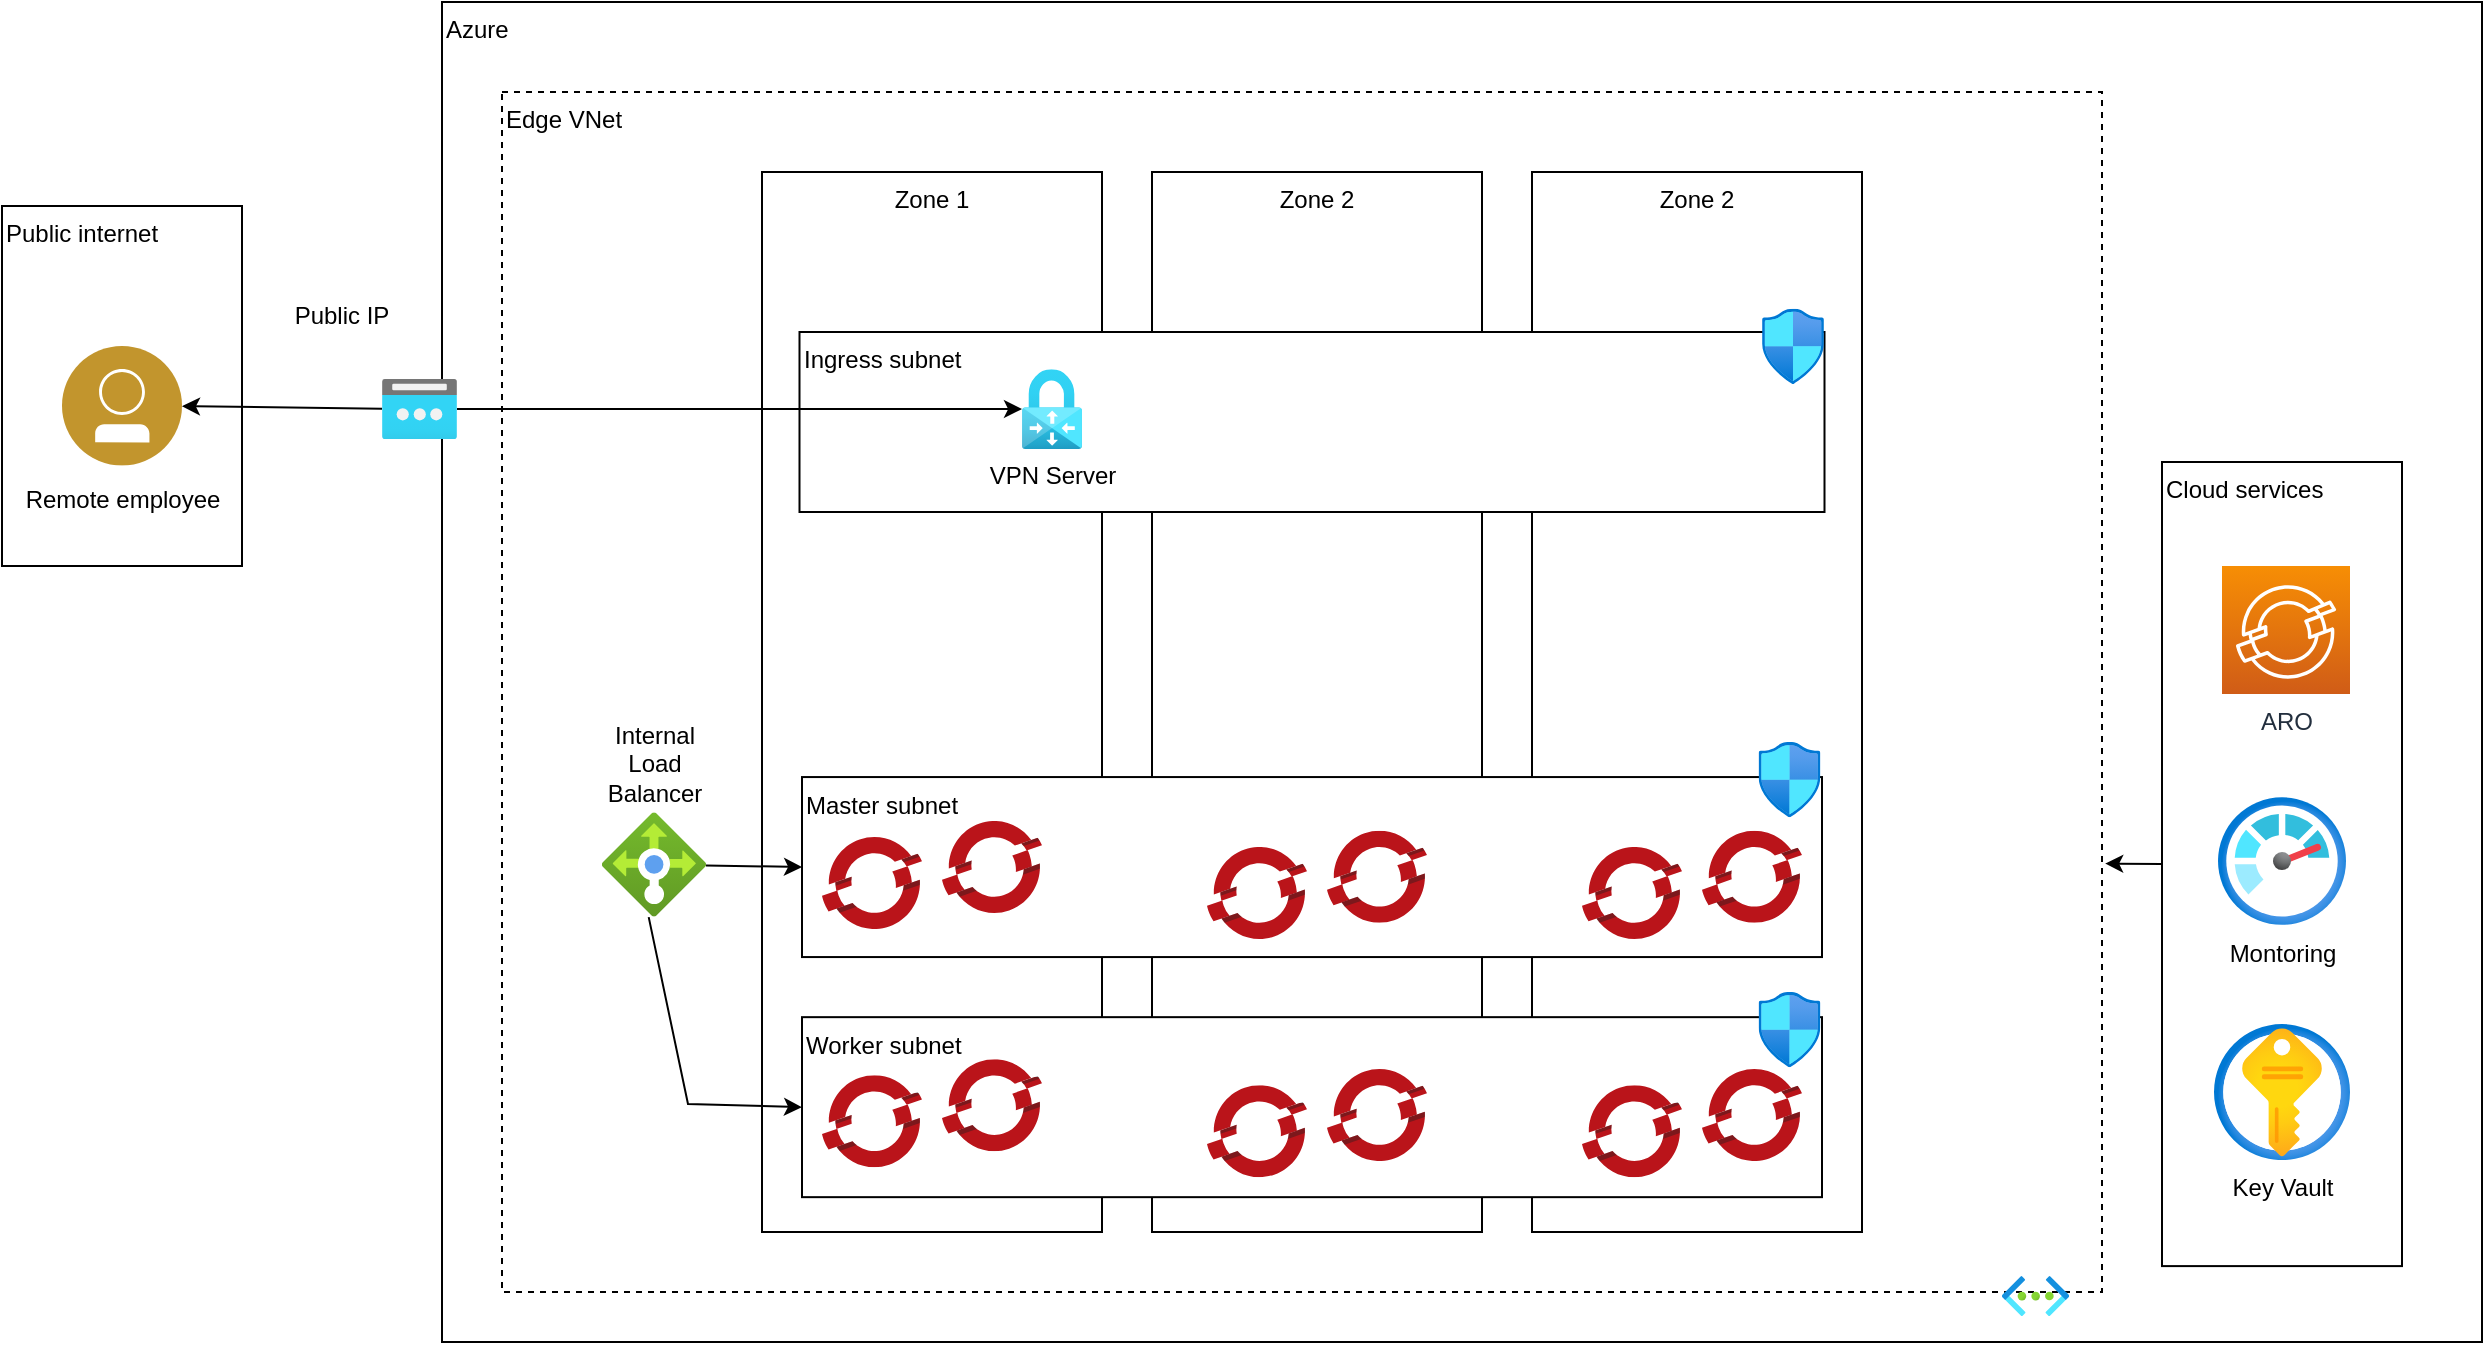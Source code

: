 <mxfile pages="3">
    <diagram name="Standard" id="cOK6Yn9Cqrvdnbu7fczu">
        <mxGraphModel dx="2328" dy="931" grid="1" gridSize="10" guides="1" tooltips="1" connect="1" arrows="1" fold="1" page="1" pageScale="1" pageWidth="1100" pageHeight="850" math="0" shadow="0">
            <root>
                <mxCell id="_0J6o0tPFPfRbNGa3L3o-0"/>
                <mxCell id="_0J6o0tPFPfRbNGa3L3o-1" style="" parent="_0J6o0tPFPfRbNGa3L3o-0"/>
                <mxCell id="_0J6o0tPFPfRbNGa3L3o-2" value="Azure" style="rounded=0;whiteSpace=wrap;html=1;verticalAlign=top;align=left;" parent="_0J6o0tPFPfRbNGa3L3o-1" vertex="1">
                    <mxGeometry x="-80" y="55" width="1020" height="670" as="geometry"/>
                </mxCell>
                <mxCell id="_0J6o0tPFPfRbNGa3L3o-3" value="Edge VNet" style="rounded=0;whiteSpace=wrap;html=1;verticalAlign=top;align=left;dashed=1;" parent="_0J6o0tPFPfRbNGa3L3o-1" vertex="1">
                    <mxGeometry x="-50" y="100" width="800" height="600" as="geometry"/>
                </mxCell>
                <mxCell id="_0J6o0tPFPfRbNGa3L3o-4" value="" style="aspect=fixed;html=1;points=[];align=center;image;fontSize=12;image=img/lib/azure2/networking/Virtual_Networks.svg;" parent="_0J6o0tPFPfRbNGa3L3o-1" vertex="1">
                    <mxGeometry x="700" y="692.05" width="33.5" height="20" as="geometry"/>
                </mxCell>
                <mxCell id="_0J6o0tPFPfRbNGa3L3o-5" value="Zone 1" style="rounded=0;whiteSpace=wrap;html=1;align=center;verticalAlign=top;" parent="_0J6o0tPFPfRbNGa3L3o-1" vertex="1">
                    <mxGeometry x="80" y="140" width="170" height="530" as="geometry"/>
                </mxCell>
                <mxCell id="_0J6o0tPFPfRbNGa3L3o-6" value="Zone 2" style="rounded=0;whiteSpace=wrap;html=1;align=center;verticalAlign=top;" parent="_0J6o0tPFPfRbNGa3L3o-1" vertex="1">
                    <mxGeometry x="275" y="140" width="165" height="530" as="geometry"/>
                </mxCell>
                <mxCell id="_0J6o0tPFPfRbNGa3L3o-7" value="Zone 2" style="rounded=0;whiteSpace=wrap;html=1;align=center;verticalAlign=top;" parent="_0J6o0tPFPfRbNGa3L3o-1" vertex="1">
                    <mxGeometry x="465" y="140" width="165" height="530" as="geometry"/>
                </mxCell>
                <mxCell id="_0J6o0tPFPfRbNGa3L3o-31" value="Master subnet" style="rounded=0;whiteSpace=wrap;html=1;align=left;verticalAlign=top;" parent="_0J6o0tPFPfRbNGa3L3o-1" vertex="1">
                    <mxGeometry x="100" y="442.53" width="510" height="90" as="geometry"/>
                </mxCell>
                <mxCell id="RVBVVSGLNBDw1JezUozO-8" style="edgeStyle=none;rounded=0;html=1;exitX=0;exitY=0.5;exitDx=0;exitDy=0;entryX=1.002;entryY=0.643;entryDx=0;entryDy=0;entryPerimeter=0;" parent="_0J6o0tPFPfRbNGa3L3o-1" source="_0J6o0tPFPfRbNGa3L3o-69" edge="1" target="_0J6o0tPFPfRbNGa3L3o-3">
                    <mxGeometry relative="1" as="geometry">
                        <mxPoint x="750" y="527" as="targetPoint"/>
                    </mxGeometry>
                </mxCell>
                <mxCell id="_0J6o0tPFPfRbNGa3L3o-69" value="Cloud services" style="rounded=0;whiteSpace=wrap;html=1;align=left;verticalAlign=top;" parent="_0J6o0tPFPfRbNGa3L3o-1" vertex="1">
                    <mxGeometry x="780" y="285" width="120" height="402.05" as="geometry"/>
                </mxCell>
                <mxCell id="_0J6o0tPFPfRbNGa3L3o-70" value="Montoring" style="aspect=fixed;html=1;points=[];align=center;image;fontSize=12;image=img/lib/azure2/management_governance/Monitor.svg;" parent="_0J6o0tPFPfRbNGa3L3o-1" vertex="1">
                    <mxGeometry x="808" y="452.53" width="64" height="64" as="geometry"/>
                </mxCell>
                <mxCell id="_0J6o0tPFPfRbNGa3L3o-73" value="Key Vault" style="aspect=fixed;html=1;points=[];align=center;image;fontSize=12;image=img/lib/azure2/security/Key_Vaults.svg;" parent="_0J6o0tPFPfRbNGa3L3o-1" vertex="1">
                    <mxGeometry x="806" y="566.05" width="68" height="68" as="geometry"/>
                </mxCell>
                <mxCell id="_0J6o0tPFPfRbNGa3L3o-80" value="Public internet" style="rounded=0;whiteSpace=wrap;html=1;align=left;verticalAlign=top;" parent="_0J6o0tPFPfRbNGa3L3o-1" vertex="1">
                    <mxGeometry x="-300" y="157" width="120" height="180" as="geometry"/>
                </mxCell>
                <mxCell id="_0J6o0tPFPfRbNGa3L3o-81" value="Remote employee" style="aspect=fixed;perimeter=ellipsePerimeter;html=1;align=center;shadow=0;dashed=0;fontColor=#000000;labelBackgroundColor=#ffffff;fontSize=12;spacingTop=3;image;image=img/lib/ibm/users/user.svg;" parent="_0J6o0tPFPfRbNGa3L3o-1" vertex="1">
                    <mxGeometry x="-270" y="226.85" width="60" height="60" as="geometry"/>
                </mxCell>
                <mxCell id="yS7yQ-HohCVbsRGfz8Ns-1" value="Worker subnet" style="rounded=0;whiteSpace=wrap;html=1;align=left;verticalAlign=top;" parent="_0J6o0tPFPfRbNGa3L3o-1" vertex="1">
                    <mxGeometry x="100" y="562.58" width="510" height="90" as="geometry"/>
                </mxCell>
                <mxCell id="QBeX7DgfbEe83-1rXW4k-13" value="" style="endArrow=none;html=1;rounded=0;fontColor=#000000;startArrow=classic;startFill=1;" parent="_0J6o0tPFPfRbNGa3L3o-1" source="_0J6o0tPFPfRbNGa3L3o-81" target="QBeX7DgfbEe83-1rXW4k-12" edge="1">
                    <mxGeometry width="50" height="50" relative="1" as="geometry">
                        <mxPoint x="-157" y="139.85" as="sourcePoint"/>
                        <mxPoint x="210" y="139.845" as="targetPoint"/>
                    </mxGeometry>
                </mxCell>
                <mxCell id="QBeX7DgfbEe83-1rXW4k-41" value="Public IP" style="text;html=1;strokeColor=none;fillColor=none;align=center;verticalAlign=middle;whiteSpace=wrap;rounded=0;" parent="_0J6o0tPFPfRbNGa3L3o-1" vertex="1">
                    <mxGeometry x="-160" y="196.85" width="60" height="30" as="geometry"/>
                </mxCell>
                <mxCell id="RVBVVSGLNBDw1JezUozO-5" value="Ingress subnet" style="rounded=0;whiteSpace=wrap;html=1;align=left;verticalAlign=top;" parent="_0J6o0tPFPfRbNGa3L3o-1" vertex="1">
                    <mxGeometry x="98.75" y="220" width="512.5" height="90" as="geometry"/>
                </mxCell>
                <mxCell id="_0J6o0tPFPfRbNGa3L3o-10" value="VPN Server" style="aspect=fixed;html=1;points=[];align=center;image;fontSize=12;image=img/lib/azure2/networking/Virtual_Network_Gateways.svg;labelPosition=center;verticalLabelPosition=bottom;verticalAlign=top;" parent="_0J6o0tPFPfRbNGa3L3o-1" vertex="1">
                    <mxGeometry x="210" y="238.65" width="30" height="39.81" as="geometry"/>
                </mxCell>
                <mxCell id="QBeX7DgfbEe83-1rXW4k-12" value="" style="aspect=fixed;html=1;points=[];align=center;image;fontSize=12;image=img/lib/azure2/networking/Public_IP_Addresses.svg;" parent="_0J6o0tPFPfRbNGa3L3o-1" vertex="1">
                    <mxGeometry x="-110" y="243.56" width="37.5" height="30" as="geometry"/>
                </mxCell>
                <mxCell id="_0J6o0tPFPfRbNGa3L3o-82" value="" style="endArrow=classic;html=1;rounded=0;fontColor=#000000;startArrow=none;startFill=1;" parent="_0J6o0tPFPfRbNGa3L3o-1" source="QBeX7DgfbEe83-1rXW4k-12" target="_0J6o0tPFPfRbNGa3L3o-10" edge="1">
                    <mxGeometry width="50" height="50" relative="1" as="geometry">
                        <mxPoint x="10" y="380" as="sourcePoint"/>
                        <mxPoint x="60" y="330" as="targetPoint"/>
                    </mxGeometry>
                </mxCell>
                <mxCell id="L_ruYcqznSnnLvaj0bLe-20" value="" style="aspect=fixed;html=1;points=[];align=center;image;fontSize=12;image=img/lib/azure2/networking/Network_Security_Groups.svg;" vertex="1" parent="_0J6o0tPFPfRbNGa3L3o-1">
                    <mxGeometry x="580" y="208.36" width="31" height="37.64" as="geometry"/>
                </mxCell>
                <mxCell id="QBeX7DgfbEe83-1rXW4k-20" value="Modules" parent="_0J6o0tPFPfRbNGa3L3o-0" visible="0"/>
                <mxCell id="QBeX7DgfbEe83-1rXW4k-21" value="azure-resource-group" style="rounded=0;whiteSpace=wrap;html=1;fillColor=#dae8fc;strokeColor=none;gradientColor=none;glass=1;fontColor=#FF0000;" parent="QBeX7DgfbEe83-1rXW4k-20" vertex="1">
                    <mxGeometry x="80" y="-10" width="260" height="40" as="geometry"/>
                </mxCell>
                <mxCell id="QBeX7DgfbEe83-1rXW4k-22" value="azure-vnet-subnet" style="rounded=0;whiteSpace=wrap;html=1;fillColor=#dae8fc;strokeColor=none;gradientColor=none;glass=1;fontColor=#FF0000;" parent="QBeX7DgfbEe83-1rXW4k-20" vertex="1">
                    <mxGeometry x="200" y="80" width="260" height="40" as="geometry"/>
                </mxCell>
                <mxCell id="QBeX7DgfbEe83-1rXW4k-24" value="azure-vnet-subnet" style="rounded=0;whiteSpace=wrap;html=1;fillColor=#dae8fc;strokeColor=none;gradientColor=none;glass=1;fontColor=#FF0000;" parent="QBeX7DgfbEe83-1rXW4k-20" vertex="1">
                    <mxGeometry x="210" y="310" width="260" height="40" as="geometry"/>
                </mxCell>
                <mxCell id="QBeX7DgfbEe83-1rXW4k-25" value="azure-vnet-subnet" style="rounded=0;whiteSpace=wrap;html=1;fillColor=#dae8fc;strokeColor=none;gradientColor=none;glass=1;fontColor=#FF0000;" parent="QBeX7DgfbEe83-1rXW4k-20" vertex="1">
                    <mxGeometry x="210" y="420" width="260" height="40" as="geometry"/>
                </mxCell>
                <mxCell id="QBeX7DgfbEe83-1rXW4k-26" value="azure-vnet-subnet" style="rounded=0;whiteSpace=wrap;html=1;fillColor=#dae8fc;strokeColor=none;gradientColor=none;glass=1;fontColor=#FF0000;" parent="QBeX7DgfbEe83-1rXW4k-20" vertex="1">
                    <mxGeometry x="210" y="550" width="260" height="40" as="geometry"/>
                </mxCell>
                <mxCell id="QBeX7DgfbEe83-1rXW4k-27" value="azure-lb" style="rounded=0;whiteSpace=wrap;html=1;fillColor=#dae8fc;strokeColor=none;gradientColor=none;glass=1;fontColor=#FF0000;" parent="QBeX7DgfbEe83-1rXW4k-20" vertex="1">
                    <mxGeometry x="660" y="350" width="110" height="40" as="geometry"/>
                </mxCell>
                <mxCell id="QBeX7DgfbEe83-1rXW4k-29" value="azure-vm" style="rounded=0;whiteSpace=wrap;html=1;fillColor=#dae8fc;strokeColor=none;gradientColor=none;glass=1;fontColor=#FF0000;" parent="QBeX7DgfbEe83-1rXW4k-20" vertex="1">
                    <mxGeometry x="275" y="350" width="110" height="40" as="geometry"/>
                </mxCell>
                <mxCell id="QBeX7DgfbEe83-1rXW4k-30" value="azure-bastion" style="rounded=0;whiteSpace=wrap;html=1;fillColor=#dae8fc;strokeColor=none;gradientColor=none;glass=1;fontColor=#FF0000;" parent="QBeX7DgfbEe83-1rXW4k-20" vertex="1">
                    <mxGeometry x="300" y="240" width="110" height="40" as="geometry"/>
                </mxCell>
                <mxCell id="QBeX7DgfbEe83-1rXW4k-31" value="azure-vpn-gateway" style="rounded=0;whiteSpace=wrap;html=1;fillColor=#dae8fc;strokeColor=none;gradientColor=none;glass=1;fontColor=#FF0000;" parent="QBeX7DgfbEe83-1rXW4k-20" vertex="1">
                    <mxGeometry x="210" y="130" width="260" height="40" as="geometry"/>
                </mxCell>
                <mxCell id="QBeX7DgfbEe83-1rXW4k-32" value="azure-ocp-ipi" style="rounded=0;whiteSpace=wrap;html=1;fillColor=#dae8fc;strokeColor=none;gradientColor=none;glass=1;fontColor=#FF0000;" parent="QBeX7DgfbEe83-1rXW4k-20" vertex="1">
                    <mxGeometry x="210" y="600" width="260" height="40" as="geometry"/>
                </mxCell>
                <mxCell id="QBeX7DgfbEe83-1rXW4k-33" value="azure-ocp-ipi" style="rounded=0;whiteSpace=wrap;html=1;fillColor=#dae8fc;strokeColor=none;gradientColor=none;glass=1;fontColor=#FF0000;" parent="QBeX7DgfbEe83-1rXW4k-20" vertex="1">
                    <mxGeometry x="-20" y="370" width="120" height="80" as="geometry"/>
                </mxCell>
                <mxCell id="QBeX7DgfbEe83-1rXW4k-34" value="azure-ssh-keys" style="rounded=0;whiteSpace=wrap;html=1;fillColor=#dae8fc;strokeColor=none;gradientColor=none;glass=1;fontColor=#FF0000;" parent="QBeX7DgfbEe83-1rXW4k-20" vertex="1">
                    <mxGeometry x="770" y="570" width="120" height="80" as="geometry"/>
                </mxCell>
                <mxCell id="QBeX7DgfbEe83-1rXW4k-35" value="azure-storage-blob" style="rounded=0;whiteSpace=wrap;html=1;fillColor=#dae8fc;strokeColor=none;gradientColor=none;glass=1;fontColor=#FF0000;" parent="QBeX7DgfbEe83-1rXW4k-20" vertex="1">
                    <mxGeometry x="770" y="430" width="120" height="80" as="geometry"/>
                </mxCell>
                <mxCell id="QBeX7DgfbEe83-1rXW4k-38" value="azure-vnet" style="rounded=0;whiteSpace=wrap;html=1;fillColor=#dae8fc;strokeColor=none;gradientColor=none;glass=1;fontColor=#FF0000;" parent="QBeX7DgfbEe83-1rXW4k-20" vertex="1">
                    <mxGeometry x="400" y="-10" width="260" height="40" as="geometry"/>
                </mxCell>
                <mxCell id="QBeX7DgfbEe83-1rXW4k-44" value="azure--waf" style="rounded=0;whiteSpace=wrap;html=1;fillColor=#dae8fc;strokeColor=none;gradientColor=none;glass=1;fontColor=#FF0000;" parent="QBeX7DgfbEe83-1rXW4k-20" vertex="1">
                    <mxGeometry x="-150" y="470" width="120" height="80" as="geometry"/>
                </mxCell>
                <mxCell id="L_ruYcqznSnnLvaj0bLe-1" value="ARO BOM" parent="_0J6o0tPFPfRbNGa3L3o-0"/>
                <mxCell id="L_ruYcqznSnnLvaj0bLe-4" value="" style="sketch=0;aspect=fixed;html=1;points=[];align=center;image;fontSize=12;image=img/lib/mscae/OpenShift.svg;" vertex="1" parent="L_ruYcqznSnnLvaj0bLe-1">
                    <mxGeometry x="110" y="472.53" width="50" height="46" as="geometry"/>
                </mxCell>
                <mxCell id="L_ruYcqznSnnLvaj0bLe-5" value="" style="sketch=0;aspect=fixed;html=1;points=[];align=center;image;fontSize=12;image=img/lib/mscae/OpenShift.svg;" vertex="1" parent="L_ruYcqznSnnLvaj0bLe-1">
                    <mxGeometry x="170" y="464.48" width="50" height="46" as="geometry"/>
                </mxCell>
                <mxCell id="L_ruYcqznSnnLvaj0bLe-6" value="" style="sketch=0;aspect=fixed;html=1;points=[];align=center;image;fontSize=12;image=img/lib/mscae/OpenShift.svg;" vertex="1" parent="L_ruYcqznSnnLvaj0bLe-1">
                    <mxGeometry x="302.5" y="477.48" width="50" height="46" as="geometry"/>
                </mxCell>
                <mxCell id="L_ruYcqznSnnLvaj0bLe-7" value="" style="sketch=0;aspect=fixed;html=1;points=[];align=center;image;fontSize=12;image=img/lib/mscae/OpenShift.svg;" vertex="1" parent="L_ruYcqznSnnLvaj0bLe-1">
                    <mxGeometry x="362.5" y="469.43" width="50" height="46" as="geometry"/>
                </mxCell>
                <mxCell id="L_ruYcqznSnnLvaj0bLe-8" value="" style="sketch=0;aspect=fixed;html=1;points=[];align=center;image;fontSize=12;image=img/lib/mscae/OpenShift.svg;" vertex="1" parent="L_ruYcqznSnnLvaj0bLe-1">
                    <mxGeometry x="490" y="477.48" width="50" height="46" as="geometry"/>
                </mxCell>
                <mxCell id="L_ruYcqznSnnLvaj0bLe-9" value="" style="sketch=0;aspect=fixed;html=1;points=[];align=center;image;fontSize=12;image=img/lib/mscae/OpenShift.svg;" vertex="1" parent="L_ruYcqznSnnLvaj0bLe-1">
                    <mxGeometry x="550" y="469.43" width="50" height="46" as="geometry"/>
                </mxCell>
                <mxCell id="L_ruYcqznSnnLvaj0bLe-10" value="" style="sketch=0;aspect=fixed;html=1;points=[];align=center;image;fontSize=12;image=img/lib/mscae/OpenShift.svg;" vertex="1" parent="L_ruYcqznSnnLvaj0bLe-1">
                    <mxGeometry x="110" y="591.63" width="50" height="46" as="geometry"/>
                </mxCell>
                <mxCell id="L_ruYcqznSnnLvaj0bLe-11" value="" style="sketch=0;aspect=fixed;html=1;points=[];align=center;image;fontSize=12;image=img/lib/mscae/OpenShift.svg;" vertex="1" parent="L_ruYcqznSnnLvaj0bLe-1">
                    <mxGeometry x="170" y="583.58" width="50" height="46" as="geometry"/>
                </mxCell>
                <mxCell id="L_ruYcqznSnnLvaj0bLe-12" value="" style="sketch=0;aspect=fixed;html=1;points=[];align=center;image;fontSize=12;image=img/lib/mscae/OpenShift.svg;" vertex="1" parent="L_ruYcqznSnnLvaj0bLe-1">
                    <mxGeometry x="302.5" y="596.58" width="50" height="46" as="geometry"/>
                </mxCell>
                <mxCell id="L_ruYcqznSnnLvaj0bLe-13" value="" style="sketch=0;aspect=fixed;html=1;points=[];align=center;image;fontSize=12;image=img/lib/mscae/OpenShift.svg;" vertex="1" parent="L_ruYcqznSnnLvaj0bLe-1">
                    <mxGeometry x="362.5" y="588.53" width="50" height="46" as="geometry"/>
                </mxCell>
                <mxCell id="L_ruYcqznSnnLvaj0bLe-14" value="" style="sketch=0;aspect=fixed;html=1;points=[];align=center;image;fontSize=12;image=img/lib/mscae/OpenShift.svg;" vertex="1" parent="L_ruYcqznSnnLvaj0bLe-1">
                    <mxGeometry x="490" y="596.58" width="50" height="46" as="geometry"/>
                </mxCell>
                <mxCell id="L_ruYcqznSnnLvaj0bLe-15" value="" style="sketch=0;aspect=fixed;html=1;points=[];align=center;image;fontSize=12;image=img/lib/mscae/OpenShift.svg;" vertex="1" parent="L_ruYcqznSnnLvaj0bLe-1">
                    <mxGeometry x="550" y="588.53" width="50" height="46" as="geometry"/>
                </mxCell>
                <mxCell id="L_ruYcqznSnnLvaj0bLe-16" value="" style="edgeStyle=none;html=1;entryX=0;entryY=0.5;entryDx=0;entryDy=0;" edge="1" parent="L_ruYcqznSnnLvaj0bLe-1" source="L_ruYcqznSnnLvaj0bLe-17">
                    <mxGeometry relative="1" as="geometry">
                        <mxPoint x="100" y="487.53" as="targetPoint"/>
                    </mxGeometry>
                </mxCell>
                <mxCell id="L_ruYcqznSnnLvaj0bLe-17" value="&lt;br&gt;Internal&lt;br&gt;Load&lt;br&gt;Balancer" style="aspect=fixed;html=1;points=[];align=center;image;fontSize=12;image=img/lib/azure2/networking/Load_Balancers.svg;fontColor=#000000;labelPosition=center;verticalLabelPosition=top;verticalAlign=bottom;" vertex="1" parent="L_ruYcqznSnnLvaj0bLe-1">
                    <mxGeometry y="460.26" width="52" height="52" as="geometry"/>
                </mxCell>
                <mxCell id="L_ruYcqznSnnLvaj0bLe-18" value="" style="endArrow=classic;html=1;rounded=0;fontColor=#000000;exitX=0.449;exitY=1.006;exitDx=0;exitDy=0;exitPerimeter=0;entryX=0;entryY=0.5;entryDx=0;entryDy=0;" edge="1" parent="L_ruYcqznSnnLvaj0bLe-1" source="L_ruYcqznSnnLvaj0bLe-17">
                    <mxGeometry width="50" height="50" relative="1" as="geometry">
                        <mxPoint x="26.479" y="424.0" as="sourcePoint"/>
                        <mxPoint x="100" y="607.58" as="targetPoint"/>
                        <Array as="points">
                            <mxPoint x="43" y="606"/>
                        </Array>
                    </mxGeometry>
                </mxCell>
                <mxCell id="L_ruYcqznSnnLvaj0bLe-24" value="ARO" style="sketch=0;points=[[0,0,0],[0.25,0,0],[0.5,0,0],[0.75,0,0],[1,0,0],[0,1,0],[0.25,1,0],[0.5,1,0],[0.75,1,0],[1,1,0],[0,0.25,0],[0,0.5,0],[0,0.75,0],[1,0.25,0],[1,0.5,0],[1,0.75,0]];outlineConnect=0;fontColor=#232F3E;gradientColor=#F78E04;gradientDirection=north;fillColor=#D05C17;strokeColor=#ffffff;dashed=0;verticalLabelPosition=bottom;verticalAlign=top;align=center;html=1;fontSize=12;fontStyle=0;aspect=fixed;shape=mxgraph.aws4.resourceIcon;resIcon=mxgraph.aws4.red_hat_openshift;" vertex="1" parent="L_ruYcqznSnnLvaj0bLe-1">
                    <mxGeometry x="810" y="337" width="64" height="64" as="geometry"/>
                </mxCell>
                <mxCell id="L_ruYcqznSnnLvaj0bLe-25" value="" style="aspect=fixed;html=1;points=[];align=center;image;fontSize=12;image=img/lib/azure2/networking/Network_Security_Groups.svg;" vertex="1" parent="L_ruYcqznSnnLvaj0bLe-1">
                    <mxGeometry x="578.25" y="425" width="31" height="37.64" as="geometry"/>
                </mxCell>
                <mxCell id="L_ruYcqznSnnLvaj0bLe-26" value="" style="aspect=fixed;html=1;points=[];align=center;image;fontSize=12;image=img/lib/azure2/networking/Network_Security_Groups.svg;" vertex="1" parent="L_ruYcqznSnnLvaj0bLe-1">
                    <mxGeometry x="578.25" y="550" width="31" height="37.64" as="geometry"/>
                </mxCell>
            </root>
        </mxGraphModel>
    </diagram>
    <diagram name="QuickStart" id="T9qopT3PJjsK0zyHMoS0">
        <mxGraphModel dx="1228" dy="931" grid="1" gridSize="10" guides="1" tooltips="1" connect="1" arrows="1" fold="1" page="1" pageScale="1" pageWidth="1100" pageHeight="850" math="0" shadow="0">
            <root>
                <mxCell id="gHoLxsW__RnX77sjm0al-0"/>
                <mxCell id="gHoLxsW__RnX77sjm0al-1" parent="gHoLxsW__RnX77sjm0al-0"/>
                <mxCell id="gHoLxsW__RnX77sjm0al-2" value="Azure" style="rounded=0;whiteSpace=wrap;html=1;verticalAlign=top;align=left;" parent="gHoLxsW__RnX77sjm0al-1" vertex="1">
                    <mxGeometry x="140" y="30" width="1040" height="500" as="geometry"/>
                </mxCell>
                <mxCell id="gHoLxsW__RnX77sjm0al-3" value="VNet" style="rounded=0;whiteSpace=wrap;html=1;verticalAlign=top;align=left;dashed=1;" parent="gHoLxsW__RnX77sjm0al-1" vertex="1">
                    <mxGeometry x="170" y="60" width="760" height="440" as="geometry"/>
                </mxCell>
                <mxCell id="gHoLxsW__RnX77sjm0al-4" value="" style="aspect=fixed;html=1;points=[];align=center;image;fontSize=12;image=img/lib/azure2/networking/Virtual_Networks.svg;" parent="gHoLxsW__RnX77sjm0al-1" vertex="1">
                    <mxGeometry x="210" y="50.0" width="33.5" height="20" as="geometry"/>
                </mxCell>
                <mxCell id="gHoLxsW__RnX77sjm0al-5" value="Zone 1" style="rounded=0;whiteSpace=wrap;html=1;align=center;verticalAlign=top;" parent="gHoLxsW__RnX77sjm0al-1" vertex="1">
                    <mxGeometry x="260" y="110" width="170" height="310" as="geometry"/>
                </mxCell>
                <mxCell id="gHoLxsW__RnX77sjm0al-6" value="Zone 2" style="rounded=0;whiteSpace=wrap;html=1;align=center;verticalAlign=top;" parent="gHoLxsW__RnX77sjm0al-1" vertex="1">
                    <mxGeometry x="462.5" y="110" width="165" height="310" as="geometry"/>
                </mxCell>
                <mxCell id="gHoLxsW__RnX77sjm0al-7" value="Zone 3" style="rounded=0;whiteSpace=wrap;html=1;align=center;verticalAlign=top;" parent="gHoLxsW__RnX77sjm0al-1" vertex="1">
                    <mxGeometry x="660" y="110" width="165" height="310" as="geometry"/>
                </mxCell>
                <mxCell id="gHoLxsW__RnX77sjm0al-25" value="" style="rounded=0;whiteSpace=wrap;html=1;align=left;verticalAlign=top;dashed=1;" parent="gHoLxsW__RnX77sjm0al-1" vertex="1">
                    <mxGeometry x="280" y="157.71" width="530" height="244.57" as="geometry"/>
                </mxCell>
                <mxCell id="gHoLxsW__RnX77sjm0al-26" value="Worker subnet" style="rounded=0;whiteSpace=wrap;html=1;align=left;verticalAlign=top;" parent="gHoLxsW__RnX77sjm0al-1" vertex="1">
                    <mxGeometry x="290" y="178.05" width="500" height="80" as="geometry"/>
                </mxCell>
                <mxCell id="gHoLxsW__RnX77sjm0al-31" value="" style="sketch=0;aspect=fixed;html=1;points=[];align=center;image;fontSize=12;image=img/lib/mscae/OpenShift.svg;" parent="gHoLxsW__RnX77sjm0al-1" vertex="1">
                    <mxGeometry x="360" y="200.48" width="50" height="46" as="geometry"/>
                </mxCell>
                <mxCell id="gHoLxsW__RnX77sjm0al-34" value="" style="sketch=0;aspect=fixed;html=1;points=[];align=center;image;fontSize=12;image=img/lib/mscae/OpenShift.svg;" parent="gHoLxsW__RnX77sjm0al-1" vertex="1">
                    <mxGeometry x="550" y="198.0" width="50" height="46" as="geometry"/>
                </mxCell>
                <mxCell id="gHoLxsW__RnX77sjm0al-37" value="" style="sketch=0;aspect=fixed;html=1;points=[];align=center;image;fontSize=12;image=img/lib/mscae/OpenShift.svg;" parent="gHoLxsW__RnX77sjm0al-1" vertex="1">
                    <mxGeometry x="717.5" y="200.48" width="50" height="46" as="geometry"/>
                </mxCell>
                <mxCell id="gHoLxsW__RnX77sjm0al-42" value="Cloud services" style="rounded=0;whiteSpace=wrap;html=1;align=left;verticalAlign=top;" parent="gHoLxsW__RnX77sjm0al-1" vertex="1">
                    <mxGeometry x="962" y="60" width="120" height="443" as="geometry"/>
                </mxCell>
                <mxCell id="gHoLxsW__RnX77sjm0al-43" value="Montoring" style="aspect=fixed;html=1;points=[];align=center;image;fontSize=12;image=img/lib/azure2/management_governance/Monitor.svg;" parent="gHoLxsW__RnX77sjm0al-1" vertex="1">
                    <mxGeometry x="990" y="202" width="64" height="64" as="geometry"/>
                </mxCell>
                <mxCell id="gHoLxsW__RnX77sjm0al-44" value="Log Analytics" style="aspect=fixed;html=1;points=[];align=center;image;fontSize=12;image=img/lib/azure2/analytics/Log_Analytics_Workspaces.svg;" parent="gHoLxsW__RnX77sjm0al-1" vertex="1">
                    <mxGeometry x="991" y="301.5" width="64" height="64" as="geometry"/>
                </mxCell>
                <mxCell id="gHoLxsW__RnX77sjm0al-45" value="Blob Storage" style="aspect=fixed;html=1;points=[];align=center;image;fontSize=12;image=img/lib/azure2/general/Blob_Block.svg;" parent="gHoLxsW__RnX77sjm0al-1" vertex="1">
                    <mxGeometry x="990" y="410" width="65" height="52" as="geometry"/>
                </mxCell>
                <mxCell id="gHoLxsW__RnX77sjm0al-73" value="" style="endArrow=oval;startArrow=oval;html=1;rounded=0;startFill=1;endFill=1;jumpStyle=arc;entryX=-0.017;entryY=0.641;entryDx=0;entryDy=0;entryPerimeter=0;" parent="gHoLxsW__RnX77sjm0al-1" source="HqWNgeM-9TBCjFqYgfjL-1" target="gHoLxsW__RnX77sjm0al-42" edge="1">
                    <mxGeometry width="50" height="50" relative="1" as="geometry">
                        <mxPoint x="810" y="344.0" as="sourcePoint"/>
                        <mxPoint x="840" y="428" as="targetPoint"/>
                    </mxGeometry>
                </mxCell>
                <mxCell id="HqWNgeM-9TBCjFqYgfjL-1" value="Master subnet" style="rounded=0;whiteSpace=wrap;html=1;align=left;verticalAlign=top;" parent="gHoLxsW__RnX77sjm0al-1" vertex="1">
                    <mxGeometry x="290" y="304" width="500" height="80" as="geometry"/>
                </mxCell>
                <mxCell id="HqWNgeM-9TBCjFqYgfjL-2" value="" style="aspect=fixed;html=1;points=[];align=center;image;fontSize=12;image=img/lib/azure2/networking/Load_Balancers.svg;" parent="gHoLxsW__RnX77sjm0al-1" vertex="1">
                    <mxGeometry x="160" y="244" width="72" height="72" as="geometry"/>
                </mxCell>
                <mxCell id="HqWNgeM-9TBCjFqYgfjL-3" value="" style="endArrow=none;html=1;entryX=-0.002;entryY=0.424;entryDx=0;entryDy=0;entryPerimeter=0;rounded=0;edgeStyle=orthogonalEdgeStyle;" parent="gHoLxsW__RnX77sjm0al-1" source="HqWNgeM-9TBCjFqYgfjL-2" target="gHoLxsW__RnX77sjm0al-26" edge="1">
                    <mxGeometry width="50" height="50" relative="1" as="geometry">
                        <mxPoint x="40" y="300" as="sourcePoint"/>
                        <mxPoint x="90" y="250" as="targetPoint"/>
                        <Array as="points">
                            <mxPoint x="250" y="280"/>
                            <mxPoint x="250" y="212"/>
                        </Array>
                    </mxGeometry>
                </mxCell>
                <mxCell id="HqWNgeM-9TBCjFqYgfjL-6" value="" style="endArrow=none;html=1;rounded=0;entryX=0;entryY=0.5;entryDx=0;entryDy=0;edgeStyle=orthogonalEdgeStyle;" parent="gHoLxsW__RnX77sjm0al-1" source="HqWNgeM-9TBCjFqYgfjL-2" target="HqWNgeM-9TBCjFqYgfjL-1" edge="1">
                    <mxGeometry width="50" height="50" relative="1" as="geometry">
                        <mxPoint x="30" y="420" as="sourcePoint"/>
                        <mxPoint x="80" y="370" as="targetPoint"/>
                        <Array as="points">
                            <mxPoint x="250" y="280"/>
                            <mxPoint x="250" y="344"/>
                        </Array>
                    </mxGeometry>
                </mxCell>
                <mxCell id="HqWNgeM-9TBCjFqYgfjL-7" value="" style="aspect=fixed;perimeter=ellipsePerimeter;html=1;align=center;shadow=0;dashed=0;spacingTop=3;image;image=img/lib/active_directory/internet_cloud.svg;" parent="gHoLxsW__RnX77sjm0al-1" vertex="1">
                    <mxGeometry x="30" y="266" width="50" height="31.5" as="geometry"/>
                </mxCell>
                <mxCell id="HqWNgeM-9TBCjFqYgfjL-8" value="Internet" style="text;strokeColor=none;fillColor=none;align=left;verticalAlign=middle;spacingLeft=4;spacingRight=4;overflow=hidden;points=[[0,0.5],[1,0.5]];portConstraint=eastwest;rotatable=0;" parent="gHoLxsW__RnX77sjm0al-1" vertex="1">
                    <mxGeometry x="30" y="297.5" width="80" height="30" as="geometry"/>
                </mxCell>
                <mxCell id="HqWNgeM-9TBCjFqYgfjL-9" value="" style="sketch=0;aspect=fixed;html=1;points=[];align=center;image;fontSize=12;image=img/lib/mscae/OpenShift.svg;" parent="gHoLxsW__RnX77sjm0al-1" vertex="1">
                    <mxGeometry x="360" y="327.5" width="50" height="46" as="geometry"/>
                </mxCell>
                <mxCell id="HqWNgeM-9TBCjFqYgfjL-10" value="" style="sketch=0;aspect=fixed;html=1;points=[];align=center;image;fontSize=12;image=img/lib/mscae/OpenShift.svg;" parent="gHoLxsW__RnX77sjm0al-1" vertex="1">
                    <mxGeometry x="550" y="327.5" width="50" height="46" as="geometry"/>
                </mxCell>
                <mxCell id="HqWNgeM-9TBCjFqYgfjL-11" value="" style="sketch=0;aspect=fixed;html=1;points=[];align=center;image;fontSize=12;image=img/lib/mscae/OpenShift.svg;" parent="gHoLxsW__RnX77sjm0al-1" vertex="1">
                    <mxGeometry x="717.5" y="327.5" width="50" height="46" as="geometry"/>
                </mxCell>
                <mxCell id="HqWNgeM-9TBCjFqYgfjL-12" value="" style="endArrow=none;html=1;rounded=0;" parent="gHoLxsW__RnX77sjm0al-1" source="HqWNgeM-9TBCjFqYgfjL-7" target="HqWNgeM-9TBCjFqYgfjL-2" edge="1">
                    <mxGeometry width="50" height="50" relative="1" as="geometry">
                        <mxPoint x="-100" y="220" as="sourcePoint"/>
                        <mxPoint x="-50" y="170" as="targetPoint"/>
                    </mxGeometry>
                </mxCell>
                <mxCell id="HqWNgeM-9TBCjFqYgfjL-13" value="Load&lt;br&gt;Balancer&lt;br&gt;(inbound / outbound)" style="text;html=1;strokeColor=none;fillColor=none;align=center;verticalAlign=middle;whiteSpace=wrap;rounded=0;" parent="gHoLxsW__RnX77sjm0al-1" vertex="1">
                    <mxGeometry x="170" y="329" width="60" height="30" as="geometry"/>
                </mxCell>
                <mxCell id="HqWNgeM-9TBCjFqYgfjL-14" value="Worker&lt;br&gt;Node" style="text;html=1;strokeColor=none;fillColor=none;align=center;verticalAlign=middle;whiteSpace=wrap;rounded=0;" parent="gHoLxsW__RnX77sjm0al-1" vertex="1">
                    <mxGeometry x="300" y="208.48" width="60" height="30" as="geometry"/>
                </mxCell>
                <mxCell id="HqWNgeM-9TBCjFqYgfjL-15" value="Worker&lt;br&gt;Node" style="text;html=1;strokeColor=none;fillColor=none;align=center;verticalAlign=middle;whiteSpace=wrap;rounded=0;" parent="gHoLxsW__RnX77sjm0al-1" vertex="1">
                    <mxGeometry x="490" y="208.48" width="60" height="30" as="geometry"/>
                </mxCell>
                <mxCell id="HqWNgeM-9TBCjFqYgfjL-16" value="Worker&lt;br&gt;Node" style="text;html=1;strokeColor=none;fillColor=none;align=center;verticalAlign=middle;whiteSpace=wrap;rounded=0;" parent="gHoLxsW__RnX77sjm0al-1" vertex="1">
                    <mxGeometry x="657.5" y="208.48" width="60" height="30" as="geometry"/>
                </mxCell>
                <mxCell id="HqWNgeM-9TBCjFqYgfjL-17" value="Master&lt;br&gt;Node" style="text;html=1;strokeColor=none;fillColor=none;align=center;verticalAlign=middle;whiteSpace=wrap;rounded=0;" parent="gHoLxsW__RnX77sjm0al-1" vertex="1">
                    <mxGeometry x="300" y="339.05" width="60" height="30" as="geometry"/>
                </mxCell>
                <mxCell id="HqWNgeM-9TBCjFqYgfjL-18" value="Master&lt;br&gt;Node" style="text;html=1;strokeColor=none;fillColor=none;align=center;verticalAlign=middle;whiteSpace=wrap;rounded=0;" parent="gHoLxsW__RnX77sjm0al-1" vertex="1">
                    <mxGeometry x="490" y="335.5" width="60" height="30" as="geometry"/>
                </mxCell>
                <mxCell id="HqWNgeM-9TBCjFqYgfjL-19" value="Master&lt;br&gt;Node" style="text;html=1;strokeColor=none;fillColor=none;align=center;verticalAlign=middle;whiteSpace=wrap;rounded=0;" parent="gHoLxsW__RnX77sjm0al-1" vertex="1">
                    <mxGeometry x="660" y="335.5" width="60" height="30" as="geometry"/>
                </mxCell>
                <mxCell id="HqWNgeM-9TBCjFqYgfjL-21" value="" style="aspect=fixed;html=1;points=[];align=center;image;fontSize=12;image=img/lib/azure2/networking/DNS_Zones.svg;" parent="gHoLxsW__RnX77sjm0al-1" vertex="1">
                    <mxGeometry x="990" y="100" width="64" height="64" as="geometry"/>
                </mxCell>
                <mxCell id="HqWNgeM-9TBCjFqYgfjL-22" value="DNS Zone" style="text;html=1;strokeColor=none;fillColor=none;align=center;verticalAlign=middle;whiteSpace=wrap;rounded=0;" parent="gHoLxsW__RnX77sjm0al-1" vertex="1">
                    <mxGeometry x="994" y="168" width="60" height="30" as="geometry"/>
                </mxCell>
                <mxCell id="0" value="" style="aspect=fixed;html=1;points=[];align=center;image;fontSize=12;image=img/lib/azure2/networking/Network_Security_Groups.svg;" parent="gHoLxsW__RnX77sjm0al-1" vertex="1">
                    <mxGeometry x="280" y="136.43" width="26" height="31.57" as="geometry"/>
                </mxCell>
                <mxCell id="2" value="Network Security Group" style="text;html=1;strokeColor=none;fillColor=none;align=center;verticalAlign=middle;whiteSpace=wrap;rounded=0;" parent="gHoLxsW__RnX77sjm0al-1" vertex="1">
                    <mxGeometry x="299" y="152.71" width="160" height="30" as="geometry"/>
                </mxCell>
                <mxCell id="2B-GKqpw6ZLaIOWPVPjV-3" style="edgeStyle=none;html=1;entryX=1;entryY=0.5;entryDx=0;entryDy=0;exitX=0.514;exitY=0.979;exitDx=0;exitDy=0;exitPerimeter=0;endArrow=none;endFill=0;rounded=0;" parent="gHoLxsW__RnX77sjm0al-1" source="2B-GKqpw6ZLaIOWPVPjV-2" target="HqWNgeM-9TBCjFqYgfjL-1" edge="1">
                    <mxGeometry relative="1" as="geometry">
                        <Array as="points">
                            <mxPoint x="888" y="330"/>
                        </Array>
                    </mxGeometry>
                </mxCell>
                <mxCell id="2B-GKqpw6ZLaIOWPVPjV-4" style="edgeStyle=none;rounded=0;html=1;entryX=1;entryY=0.5;entryDx=0;entryDy=0;endArrow=none;endFill=0;exitX=0.486;exitY=-0.021;exitDx=0;exitDy=0;exitPerimeter=0;" parent="gHoLxsW__RnX77sjm0al-1" source="2B-GKqpw6ZLaIOWPVPjV-2" target="gHoLxsW__RnX77sjm0al-26" edge="1">
                    <mxGeometry relative="1" as="geometry">
                        <Array as="points">
                            <mxPoint x="850" y="218"/>
                        </Array>
                    </mxGeometry>
                </mxCell>
                <mxCell id="2B-GKqpw6ZLaIOWPVPjV-2" value="" style="aspect=fixed;html=1;points=[];align=center;image;fontSize=12;image=img/lib/azure2/networking/Load_Balancers.svg;" parent="gHoLxsW__RnX77sjm0al-1" vertex="1">
                    <mxGeometry x="850" y="229.5" width="72" height="72" as="geometry"/>
                </mxCell>
                <mxCell id="2B-GKqpw6ZLaIOWPVPjV-5" value="Internal&lt;br&gt;Load&lt;br&gt;Balancer" style="text;html=1;strokeColor=none;fillColor=none;align=center;verticalAlign=middle;whiteSpace=wrap;rounded=0;" parent="gHoLxsW__RnX77sjm0al-1" vertex="1">
                    <mxGeometry x="856" y="172" width="60" height="30" as="geometry"/>
                </mxCell>
            </root>
        </mxGraphModel>
    </diagram>
    <diagram id="BHHM29xauYsLqlmP6PTI" name="Production">
        <mxGraphModel dx="2838" dy="2017" grid="1" gridSize="10" guides="1" tooltips="1" connect="1" arrows="1" fold="1" page="1" pageScale="1" pageWidth="1100" pageHeight="850" math="0" shadow="0">
            <root>
                <mxCell id="0"/>
                <mxCell id="1" parent="0"/>
                <mxCell id="h-mfdgKE4E6g7ha8phpf-2" value="Azure" style="rounded=0;whiteSpace=wrap;html=1;verticalAlign=top;align=left;" parent="1" vertex="1">
                    <mxGeometry x="-30" y="-30" width="970" height="1210" as="geometry"/>
                </mxCell>
                <mxCell id="h-mfdgKE4E6g7ha8phpf-3" value="Edge VNet" style="rounded=0;whiteSpace=wrap;html=1;verticalAlign=top;align=left;dashed=1;" parent="1" vertex="1">
                    <mxGeometry x="-10" y="10" width="770" height="430" as="geometry"/>
                </mxCell>
                <mxCell id="h-mfdgKE4E6g7ha8phpf-1" value="" style="aspect=fixed;html=1;points=[];align=center;image;fontSize=12;image=img/lib/azure2/networking/Virtual_Networks.svg;" parent="1" vertex="1">
                    <mxGeometry x="610" y="430" width="33.5" height="20" as="geometry"/>
                </mxCell>
                <mxCell id="2" value="Zone 1" style="rounded=0;whiteSpace=wrap;html=1;align=center;verticalAlign=top;" parent="1" vertex="1">
                    <mxGeometry x="80" y="50" width="170" height="370" as="geometry"/>
                </mxCell>
                <mxCell id="3" value="Zone 2" style="rounded=0;whiteSpace=wrap;html=1;align=center;verticalAlign=top;" parent="1" vertex="1">
                    <mxGeometry x="275" y="50" width="165" height="370" as="geometry"/>
                </mxCell>
                <mxCell id="4" value="Zone 2" style="rounded=0;whiteSpace=wrap;html=1;align=center;verticalAlign=top;" parent="1" vertex="1">
                    <mxGeometry x="465" y="50" width="165" height="370" as="geometry"/>
                </mxCell>
                <mxCell id="52" value="" style="rounded=0;whiteSpace=wrap;html=1;align=left;verticalAlign=top;" parent="1" vertex="1">
                    <mxGeometry x="90" y="90" width="530" height="120" as="geometry"/>
                </mxCell>
                <mxCell id="5" value="Ingress" style="rounded=0;whiteSpace=wrap;html=1;align=left;verticalAlign=top;" parent="1" vertex="1">
                    <mxGeometry x="100" y="100" width="130" height="100" as="geometry"/>
                </mxCell>
                <mxCell id="8" value="VPN&lt;br&gt;server" style="aspect=fixed;html=1;points=[];align=center;image;fontSize=12;image=img/lib/azure2/networking/Virtual_Network_Gateways.svg;labelPosition=center;verticalLabelPosition=bottom;verticalAlign=top;" parent="1" vertex="1">
                    <mxGeometry x="120" y="120.0" width="30" height="39.81" as="geometry"/>
                </mxCell>
                <mxCell id="53" value="" style="rounded=0;whiteSpace=wrap;html=1;align=left;verticalAlign=top;" parent="1" vertex="1">
                    <mxGeometry x="90" y="220" width="530" height="90" as="geometry"/>
                </mxCell>
                <mxCell id="11" value="Bastion subnet" style="rounded=0;whiteSpace=wrap;html=1;align=left;verticalAlign=top;" parent="1" vertex="1">
                    <mxGeometry x="97.5" y="230" width="130" height="70" as="geometry"/>
                </mxCell>
                <mxCell id="12" value="Bastion subnet" style="rounded=0;whiteSpace=wrap;html=1;align=left;verticalAlign=top;" parent="1" vertex="1">
                    <mxGeometry x="292.5" y="230" width="130" height="70" as="geometry"/>
                </mxCell>
                <mxCell id="13" value="Bastion subnet" style="rounded=0;whiteSpace=wrap;html=1;align=left;verticalAlign=top;" parent="1" vertex="1">
                    <mxGeometry x="480" y="230" width="130" height="70" as="geometry"/>
                </mxCell>
                <mxCell id="17" value="Bastion" style="aspect=fixed;html=1;points=[];align=right;image;fontSize=12;image=img/lib/azure2/networking/Front_Doors.svg;labelPosition=left;verticalLabelPosition=middle;verticalAlign=middle;" parent="1" vertex="1">
                    <mxGeometry x="162" y="247.65" width="48" height="42.35" as="geometry"/>
                </mxCell>
                <mxCell id="18" value="Bastion" style="aspect=fixed;html=1;points=[];align=right;image;fontSize=12;image=img/lib/azure2/networking/Front_Doors.svg;labelPosition=left;verticalLabelPosition=middle;verticalAlign=middle;" parent="1" vertex="1">
                    <mxGeometry x="362" y="247.65" width="48" height="42.35" as="geometry"/>
                </mxCell>
                <mxCell id="19" value="Bastion" style="aspect=fixed;html=1;points=[];align=right;image;fontSize=12;image=img/lib/azure2/networking/Front_Doors.svg;labelPosition=left;verticalLabelPosition=middle;verticalAlign=middle;" parent="1" vertex="1">
                    <mxGeometry x="552" y="247.65" width="48" height="42.35" as="geometry"/>
                </mxCell>
                <mxCell id="54" value="" style="rounded=0;whiteSpace=wrap;html=1;align=left;verticalAlign=top;" parent="1" vertex="1">
                    <mxGeometry x="90" y="320" width="530" height="90" as="geometry"/>
                </mxCell>
                <mxCell id="20" value="Egress subnet" style="rounded=0;whiteSpace=wrap;html=1;align=left;verticalAlign=top;" parent="1" vertex="1">
                    <mxGeometry x="98.75" y="330" width="130" height="70" as="geometry"/>
                </mxCell>
                <mxCell id="21" value="Egress subnet" style="rounded=0;whiteSpace=wrap;html=1;align=left;verticalAlign=top;" parent="1" vertex="1">
                    <mxGeometry x="293.75" y="330" width="130" height="70" as="geometry"/>
                </mxCell>
                <mxCell id="22" value="Egress subnet" style="rounded=0;whiteSpace=wrap;html=1;align=left;verticalAlign=top;" parent="1" vertex="1">
                    <mxGeometry x="481.25" y="330" width="130" height="70" as="geometry"/>
                </mxCell>
                <mxCell id="26" value="Proxy" style="pointerEvents=1;shadow=0;dashed=0;html=1;strokeColor=none;fillColor=#4495D1;labelPosition=left;verticalLabelPosition=middle;verticalAlign=middle;align=right;outlineConnect=0;shape=mxgraph.veeam.2d.proxy;" parent="1" vertex="1">
                    <mxGeometry x="170" y="350" width="40" height="37.4" as="geometry"/>
                </mxCell>
                <mxCell id="27" value="Proxy" style="pointerEvents=1;shadow=0;dashed=0;html=1;strokeColor=none;fillColor=#4495D1;labelPosition=left;verticalLabelPosition=middle;verticalAlign=middle;align=right;outlineConnect=0;shape=mxgraph.veeam.2d.proxy;" parent="1" vertex="1">
                    <mxGeometry x="366" y="350" width="40" height="37.4" as="geometry"/>
                </mxCell>
                <mxCell id="28" value="Proxy" style="pointerEvents=1;shadow=0;dashed=0;html=1;strokeColor=none;fillColor=#4495D1;labelPosition=left;verticalLabelPosition=middle;verticalAlign=middle;align=right;outlineConnect=0;shape=mxgraph.veeam.2d.proxy;" parent="1" vertex="1">
                    <mxGeometry x="560" y="350" width="40" height="37.4" as="geometry"/>
                </mxCell>
                <mxCell id="55" value="Development VNet" style="rounded=0;whiteSpace=wrap;html=1;verticalAlign=top;align=left;dashed=1;" parent="1" vertex="1">
                    <mxGeometry x="60" y="470" width="590" height="320" as="geometry"/>
                </mxCell>
                <mxCell id="56" value="" style="aspect=fixed;html=1;points=[];align=center;image;fontSize=12;image=img/lib/azure2/networking/Virtual_Networks.svg;" parent="1" vertex="1">
                    <mxGeometry x="610" y="780" width="33.5" height="20" as="geometry"/>
                </mxCell>
                <mxCell id="57" value="Zone 1" style="rounded=0;whiteSpace=wrap;html=1;align=center;verticalAlign=top;" parent="1" vertex="1">
                    <mxGeometry x="80" y="500" width="170" height="270" as="geometry"/>
                </mxCell>
                <mxCell id="58" value="Zone 2" style="rounded=0;whiteSpace=wrap;html=1;align=center;verticalAlign=top;" parent="1" vertex="1">
                    <mxGeometry x="275" y="500" width="165" height="270" as="geometry"/>
                </mxCell>
                <mxCell id="59" value="Zone 2" style="rounded=0;whiteSpace=wrap;html=1;align=center;verticalAlign=top;" parent="1" vertex="1">
                    <mxGeometry x="465" y="500" width="165" height="270" as="geometry"/>
                </mxCell>
                <mxCell id="60" value="" style="rounded=0;whiteSpace=wrap;html=1;align=left;verticalAlign=top;" parent="1" vertex="1">
                    <mxGeometry x="90" y="529.9" width="530" height="110.1" as="geometry"/>
                </mxCell>
                <mxCell id="61" value="Worker subnet" style="rounded=0;whiteSpace=wrap;html=1;align=left;verticalAlign=top;" parent="1" vertex="1">
                    <mxGeometry x="100" y="540" width="130" height="80" as="geometry"/>
                </mxCell>
                <mxCell id="74" value="" style="rounded=0;whiteSpace=wrap;html=1;align=left;verticalAlign=top;" parent="1" vertex="1">
                    <mxGeometry x="90" y="660" width="530" height="90" as="geometry"/>
                </mxCell>
                <mxCell id="75" value="VPE subnet" style="rounded=0;whiteSpace=wrap;html=1;align=left;verticalAlign=top;" parent="1" vertex="1">
                    <mxGeometry x="98.75" y="670" width="130" height="70" as="geometry"/>
                </mxCell>
                <mxCell id="76" value="VPE subnet" style="rounded=0;whiteSpace=wrap;html=1;align=left;verticalAlign=top;" parent="1" vertex="1">
                    <mxGeometry x="293.75" y="670" width="130" height="70" as="geometry"/>
                </mxCell>
                <mxCell id="77" value="VPE subnet" style="rounded=0;whiteSpace=wrap;html=1;align=left;verticalAlign=top;" parent="1" vertex="1">
                    <mxGeometry x="481.25" y="670" width="130" height="70" as="geometry"/>
                </mxCell>
                <mxCell id="81" value="" style="sketch=0;aspect=fixed;html=1;points=[];align=center;image;fontSize=12;image=img/lib/mscae/OpenShift.svg;" parent="1" vertex="1">
                    <mxGeometry x="110" y="570" width="50" height="46" as="geometry"/>
                </mxCell>
                <mxCell id="82" value="" style="sketch=0;aspect=fixed;html=1;points=[];align=center;image;fontSize=12;image=img/lib/mscae/OpenShift.svg;" parent="1" vertex="1">
                    <mxGeometry x="170" y="561.95" width="50" height="46" as="geometry"/>
                </mxCell>
                <mxCell id="83" value="Worker subnet" style="rounded=0;whiteSpace=wrap;html=1;align=left;verticalAlign=top;" parent="1" vertex="1">
                    <mxGeometry x="292.5" y="544.95" width="130" height="80" as="geometry"/>
                </mxCell>
                <mxCell id="84" value="" style="sketch=0;aspect=fixed;html=1;points=[];align=center;image;fontSize=12;image=img/lib/mscae/OpenShift.svg;" parent="1" vertex="1">
                    <mxGeometry x="302.5" y="574.95" width="50" height="46" as="geometry"/>
                </mxCell>
                <mxCell id="85" value="" style="sketch=0;aspect=fixed;html=1;points=[];align=center;image;fontSize=12;image=img/lib/mscae/OpenShift.svg;" parent="1" vertex="1">
                    <mxGeometry x="362.5" y="566.9" width="50" height="46" as="geometry"/>
                </mxCell>
                <mxCell id="86" value="Worker subnet" style="rounded=0;whiteSpace=wrap;html=1;align=left;verticalAlign=top;" parent="1" vertex="1">
                    <mxGeometry x="480" y="544.95" width="130" height="80" as="geometry"/>
                </mxCell>
                <mxCell id="87" value="" style="sketch=0;aspect=fixed;html=1;points=[];align=center;image;fontSize=12;image=img/lib/mscae/OpenShift.svg;" parent="1" vertex="1">
                    <mxGeometry x="490" y="574.95" width="50" height="46" as="geometry"/>
                </mxCell>
                <mxCell id="88" value="" style="sketch=0;aspect=fixed;html=1;points=[];align=center;image;fontSize=12;image=img/lib/mscae/OpenShift.svg;" parent="1" vertex="1">
                    <mxGeometry x="550" y="566.9" width="50" height="46" as="geometry"/>
                </mxCell>
                <mxCell id="89" value="" style="aspect=fixed;html=1;points=[];align=center;image;fontSize=12;image=img/lib/azure2/networking/Private_Endpoint.svg;" parent="1" vertex="1">
                    <mxGeometry x="170" y="688.5" width="44" height="40.34" as="geometry"/>
                </mxCell>
                <mxCell id="90" value="" style="aspect=fixed;html=1;points=[];align=center;image;fontSize=12;image=img/lib/azure2/networking/Private_Endpoint.svg;" parent="1" vertex="1">
                    <mxGeometry x="362.5" y="688.5" width="44" height="40.34" as="geometry"/>
                </mxCell>
                <mxCell id="91" value="" style="aspect=fixed;html=1;points=[];align=center;image;fontSize=12;image=img/lib/azure2/networking/Private_Endpoint.svg;" parent="1" vertex="1">
                    <mxGeometry x="553" y="688.5" width="44" height="40.34" as="geometry"/>
                </mxCell>
                <mxCell id="92" value="Production VNet" style="rounded=0;whiteSpace=wrap;html=1;verticalAlign=top;align=left;dashed=1;" parent="1" vertex="1">
                    <mxGeometry x="60" y="820" width="590" height="330" as="geometry"/>
                </mxCell>
                <mxCell id="93" value="" style="aspect=fixed;html=1;points=[];align=center;image;fontSize=12;image=img/lib/azure2/networking/Virtual_Networks.svg;" parent="1" vertex="1">
                    <mxGeometry x="616.5" y="1140" width="33.5" height="20" as="geometry"/>
                </mxCell>
                <mxCell id="94" value="Zone 1" style="rounded=0;whiteSpace=wrap;html=1;align=center;verticalAlign=top;" parent="1" vertex="1">
                    <mxGeometry x="80" y="850" width="170" height="270" as="geometry"/>
                </mxCell>
                <mxCell id="95" value="Zone 2" style="rounded=0;whiteSpace=wrap;html=1;align=center;verticalAlign=top;" parent="1" vertex="1">
                    <mxGeometry x="275" y="850" width="165" height="270" as="geometry"/>
                </mxCell>
                <mxCell id="96" value="Zone 2" style="rounded=0;whiteSpace=wrap;html=1;align=center;verticalAlign=top;" parent="1" vertex="1">
                    <mxGeometry x="465" y="850" width="165" height="270" as="geometry"/>
                </mxCell>
                <mxCell id="97" value="" style="rounded=0;whiteSpace=wrap;html=1;align=left;verticalAlign=top;" parent="1" vertex="1">
                    <mxGeometry x="90" y="879.9" width="530" height="110.1" as="geometry"/>
                </mxCell>
                <mxCell id="98" value="Worker subnet" style="rounded=0;whiteSpace=wrap;html=1;align=left;verticalAlign=top;" parent="1" vertex="1">
                    <mxGeometry x="100" y="890" width="130" height="80" as="geometry"/>
                </mxCell>
                <mxCell id="99" value="" style="rounded=0;whiteSpace=wrap;html=1;align=left;verticalAlign=top;" parent="1" vertex="1">
                    <mxGeometry x="90" y="1010" width="530" height="90" as="geometry"/>
                </mxCell>
                <mxCell id="100" value="VPE subnet" style="rounded=0;whiteSpace=wrap;html=1;align=left;verticalAlign=top;" parent="1" vertex="1">
                    <mxGeometry x="98.75" y="1020" width="130" height="70" as="geometry"/>
                </mxCell>
                <mxCell id="101" value="VPE subnet" style="rounded=0;whiteSpace=wrap;html=1;align=left;verticalAlign=top;" parent="1" vertex="1">
                    <mxGeometry x="293.75" y="1020" width="130" height="70" as="geometry"/>
                </mxCell>
                <mxCell id="102" value="VPE subnet" style="rounded=0;whiteSpace=wrap;html=1;align=left;verticalAlign=top;" parent="1" vertex="1">
                    <mxGeometry x="481.25" y="1020" width="130" height="70" as="geometry"/>
                </mxCell>
                <mxCell id="103" value="" style="sketch=0;aspect=fixed;html=1;points=[];align=center;image;fontSize=12;image=img/lib/mscae/OpenShift.svg;" parent="1" vertex="1">
                    <mxGeometry x="110" y="920" width="50" height="46" as="geometry"/>
                </mxCell>
                <mxCell id="104" value="" style="sketch=0;aspect=fixed;html=1;points=[];align=center;image;fontSize=12;image=img/lib/mscae/OpenShift.svg;" parent="1" vertex="1">
                    <mxGeometry x="170" y="911.95" width="50" height="46" as="geometry"/>
                </mxCell>
                <mxCell id="105" value="Worker subnet" style="rounded=0;whiteSpace=wrap;html=1;align=left;verticalAlign=top;" parent="1" vertex="1">
                    <mxGeometry x="292.5" y="894.95" width="130" height="80" as="geometry"/>
                </mxCell>
                <mxCell id="106" value="" style="sketch=0;aspect=fixed;html=1;points=[];align=center;image;fontSize=12;image=img/lib/mscae/OpenShift.svg;" parent="1" vertex="1">
                    <mxGeometry x="302.5" y="924.95" width="50" height="46" as="geometry"/>
                </mxCell>
                <mxCell id="107" value="" style="sketch=0;aspect=fixed;html=1;points=[];align=center;image;fontSize=12;image=img/lib/mscae/OpenShift.svg;" parent="1" vertex="1">
                    <mxGeometry x="362.5" y="916.9" width="50" height="46" as="geometry"/>
                </mxCell>
                <mxCell id="108" value="Worker subnet" style="rounded=0;whiteSpace=wrap;html=1;align=left;verticalAlign=top;" parent="1" vertex="1">
                    <mxGeometry x="480" y="894.95" width="130" height="80" as="geometry"/>
                </mxCell>
                <mxCell id="109" value="" style="sketch=0;aspect=fixed;html=1;points=[];align=center;image;fontSize=12;image=img/lib/mscae/OpenShift.svg;" parent="1" vertex="1">
                    <mxGeometry x="490" y="924.95" width="50" height="46" as="geometry"/>
                </mxCell>
                <mxCell id="110" value="" style="sketch=0;aspect=fixed;html=1;points=[];align=center;image;fontSize=12;image=img/lib/mscae/OpenShift.svg;" parent="1" vertex="1">
                    <mxGeometry x="550" y="916.9" width="50" height="46" as="geometry"/>
                </mxCell>
                <mxCell id="111" value="" style="aspect=fixed;html=1;points=[];align=center;image;fontSize=12;image=img/lib/azure2/networking/Private_Endpoint.svg;" parent="1" vertex="1">
                    <mxGeometry x="170" y="1038.5" width="44" height="40.34" as="geometry"/>
                </mxCell>
                <mxCell id="112" value="" style="aspect=fixed;html=1;points=[];align=center;image;fontSize=12;image=img/lib/azure2/networking/Private_Endpoint.svg;" parent="1" vertex="1">
                    <mxGeometry x="362.5" y="1038.5" width="44" height="40.34" as="geometry"/>
                </mxCell>
                <mxCell id="113" value="" style="aspect=fixed;html=1;points=[];align=center;image;fontSize=12;image=img/lib/azure2/networking/Private_Endpoint.svg;" parent="1" vertex="1">
                    <mxGeometry x="553" y="1038.5" width="44" height="40.34" as="geometry"/>
                </mxCell>
                <mxCell id="114" value="Cloud services" style="rounded=0;whiteSpace=wrap;html=1;align=left;verticalAlign=top;" parent="1" vertex="1">
                    <mxGeometry x="730" y="544.95" width="120" height="535.05" as="geometry"/>
                </mxCell>
                <mxCell id="115" value="Montoring" style="aspect=fixed;html=1;points=[];align=center;image;fontSize=12;image=img/lib/azure2/management_governance/Monitor.svg;" parent="1" vertex="1">
                    <mxGeometry x="758" y="600" width="64" height="64" as="geometry"/>
                </mxCell>
                <mxCell id="116" value="Log Analytics" style="aspect=fixed;html=1;points=[];align=center;image;fontSize=12;image=img/lib/azure2/analytics/Log_Analytics_Workspaces.svg;" parent="1" vertex="1">
                    <mxGeometry x="758" y="710" width="64" height="64" as="geometry"/>
                </mxCell>
                <mxCell id="118" value="Blob Storage" style="aspect=fixed;html=1;points=[];align=center;image;fontSize=12;image=img/lib/azure2/general/Blob_Block.svg;" parent="1" vertex="1">
                    <mxGeometry x="758" y="834" width="65" height="52" as="geometry"/>
                </mxCell>
                <mxCell id="119" value="Key Vault" style="aspect=fixed;html=1;points=[];align=center;image;fontSize=12;image=img/lib/azure2/security/Key_Vaults.svg;" parent="1" vertex="1">
                    <mxGeometry x="756" y="954" width="68" height="68" as="geometry"/>
                </mxCell>
                <mxCell id="121" value="" style="endArrow=oval;startArrow=oval;html=1;rounded=0;exitX=1;exitY=0.5;exitDx=0;exitDy=0;startFill=1;endFill=1;entryX=0;entryY=0.959;entryDx=0;entryDy=0;entryPerimeter=0;" parent="1" target="114" edge="1">
                    <mxGeometry width="50" height="50" relative="1" as="geometry">
                        <mxPoint x="620" y="1058.17" as="sourcePoint"/>
                        <mxPoint x="700" y="1058.17" as="targetPoint"/>
                    </mxGeometry>
                </mxCell>
                <mxCell id="122" value="" style="aspect=fixed;html=1;points=[];align=center;image;fontSize=12;image=img/lib/azure2/other/Peering_Service.svg;" parent="1" vertex="1">
                    <mxGeometry x="870" y="481.19" width="48" height="48.71" as="geometry"/>
                </mxCell>
                <mxCell id="123" value="" style="endArrow=classic;startArrow=classic;html=1;rounded=0;entryX=1;entryY=0.5;entryDx=0;entryDy=0;" parent="1" source="122" target="h-mfdgKE4E6g7ha8phpf-3" edge="1">
                    <mxGeometry width="50" height="50" relative="1" as="geometry">
                        <mxPoint x="630" y="590" as="sourcePoint"/>
                        <mxPoint x="680" y="540" as="targetPoint"/>
                        <Array as="points">
                            <mxPoint x="894" y="225"/>
                        </Array>
                    </mxGeometry>
                </mxCell>
                <mxCell id="125" value="" style="endArrow=classic;startArrow=classic;html=1;rounded=0;exitX=1;exitY=0.913;exitDx=0;exitDy=0;exitPerimeter=0;" parent="1" source="92" target="122" edge="1">
                    <mxGeometry width="50" height="50" relative="1" as="geometry">
                        <mxPoint x="630" y="840" as="sourcePoint"/>
                        <mxPoint x="680" y="790" as="targetPoint"/>
                        <Array as="points">
                            <mxPoint x="894" y="1121"/>
                        </Array>
                    </mxGeometry>
                </mxCell>
                <mxCell id="126" value="NAT Gateway" style="aspect=fixed;html=1;points=[];align=center;image;fontSize=12;image=img/lib/azure2/networking/NAT.svg;labelPosition=center;verticalLabelPosition=top;verticalAlign=bottom;" parent="1" vertex="1">
                    <mxGeometry x="10" y="220" width="48" height="48" as="geometry"/>
                </mxCell>
                <mxCell id="127" value="" style="endArrow=classic;html=1;rounded=0;exitX=0;exitY=0.5;exitDx=0;exitDy=0;" parent="1" source="54" target="126" edge="1">
                    <mxGeometry width="50" height="50" relative="1" as="geometry">
                        <mxPoint x="170" y="460" as="sourcePoint"/>
                        <mxPoint x="220" y="410" as="targetPoint"/>
                    </mxGeometry>
                </mxCell>
                <mxCell id="128" value="Public internet" style="rounded=0;whiteSpace=wrap;html=1;align=left;verticalAlign=top;" parent="1" vertex="1">
                    <mxGeometry x="-190" y="40" width="120" height="220" as="geometry"/>
                </mxCell>
                <mxCell id="129" value="Remote employee" style="aspect=fixed;perimeter=ellipsePerimeter;html=1;align=center;shadow=0;dashed=0;fontColor=#000000;labelBackgroundColor=#ffffff;fontSize=12;spacingTop=3;image;image=img/lib/ibm/users/user.svg;" parent="1" vertex="1">
                    <mxGeometry x="-160" y="109.85" width="60" height="60" as="geometry"/>
                </mxCell>
                <mxCell id="130" value="" style="endArrow=classic;html=1;rounded=0;fontColor=#000000;startArrow=classic;startFill=1;" parent="1" source="129" target="8" edge="1">
                    <mxGeometry width="50" height="50" relative="1" as="geometry">
                        <mxPoint x="10" y="380" as="sourcePoint"/>
                        <mxPoint x="60" y="330" as="targetPoint"/>
                    </mxGeometry>
                </mxCell>
                <mxCell id="131" value="Public internet" style="rounded=0;whiteSpace=wrap;html=1;align=left;verticalAlign=top;" parent="1" vertex="1">
                    <mxGeometry x="-190" y="320" width="120" height="280" as="geometry"/>
                </mxCell>
                <mxCell id="132" value="User" style="aspect=fixed;perimeter=ellipsePerimeter;html=1;align=center;shadow=0;dashed=0;fontColor=#000000;labelBackgroundColor=#ffffff;fontSize=12;spacingTop=3;image;image=img/lib/ibm/users/user.svg;" parent="1" vertex="1">
                    <mxGeometry x="-160" y="380" width="60" height="60" as="geometry"/>
                </mxCell>
                <mxCell id="133" value="VPN&lt;br&gt;gateway" style="aspect=fixed;html=1;points=[];align=center;image;fontSize=12;image=img/lib/azure2/networking/Virtual_Network_Gateways.svg;labelPosition=center;verticalLabelPosition=bottom;verticalAlign=top;" parent="1" vertex="1">
                    <mxGeometry x="184" y="120.0" width="30" height="39.81" as="geometry"/>
                </mxCell>
                <mxCell id="135" value="Ingress" style="rounded=0;whiteSpace=wrap;html=1;align=left;verticalAlign=top;" parent="1" vertex="1">
                    <mxGeometry x="293.75" y="99.95" width="130" height="100" as="geometry"/>
                </mxCell>
                <mxCell id="136" value="VPN&lt;br&gt;server" style="aspect=fixed;html=1;points=[];align=center;image;fontSize=12;image=img/lib/azure2/networking/Virtual_Network_Gateways.svg;labelPosition=center;verticalLabelPosition=bottom;verticalAlign=top;" parent="1" vertex="1">
                    <mxGeometry x="313.75" y="119.95" width="30" height="39.81" as="geometry"/>
                </mxCell>
                <mxCell id="137" value="VPN&lt;br&gt;gateway" style="aspect=fixed;html=1;points=[];align=center;image;fontSize=12;image=img/lib/azure2/networking/Virtual_Network_Gateways.svg;labelPosition=center;verticalLabelPosition=bottom;verticalAlign=top;" parent="1" vertex="1">
                    <mxGeometry x="377.75" y="119.95" width="30" height="39.81" as="geometry"/>
                </mxCell>
                <mxCell id="138" value="Ingress" style="rounded=0;whiteSpace=wrap;html=1;align=left;verticalAlign=top;" parent="1" vertex="1">
                    <mxGeometry x="480" y="100" width="130" height="100" as="geometry"/>
                </mxCell>
                <mxCell id="139" value="VPN&lt;br&gt;server" style="aspect=fixed;html=1;points=[];align=center;image;fontSize=12;image=img/lib/azure2/networking/Virtual_Network_Gateways.svg;labelPosition=center;verticalLabelPosition=bottom;verticalAlign=top;" parent="1" vertex="1">
                    <mxGeometry x="500" y="120.0" width="30" height="39.81" as="geometry"/>
                </mxCell>
                <mxCell id="140" value="VPN&lt;br&gt;gateway" style="aspect=fixed;html=1;points=[];align=center;image;fontSize=12;image=img/lib/azure2/networking/Virtual_Network_Gateways.svg;labelPosition=center;verticalLabelPosition=bottom;verticalAlign=top;" parent="1" vertex="1">
                    <mxGeometry x="564" y="120.0" width="30" height="39.81" as="geometry"/>
                </mxCell>
                <mxCell id="141" value="Public internet" style="rounded=0;whiteSpace=wrap;html=1;align=left;verticalAlign=top;" parent="1" vertex="1">
                    <mxGeometry x="1010" y="-30" width="120" height="277.65" as="geometry"/>
                </mxCell>
                <mxCell id="142" value="Remote&lt;br&gt;employee" style="aspect=fixed;perimeter=ellipsePerimeter;html=1;align=center;shadow=0;dashed=0;fontColor=#000000;labelBackgroundColor=#ffffff;fontSize=12;spacingTop=3;image;image=img/lib/ibm/users/user.svg;" parent="1" vertex="1">
                    <mxGeometry x="1040" y="49.85" width="60" height="60" as="geometry"/>
                </mxCell>
                <mxCell id="143" value="" style="endArrow=classic;startArrow=classic;html=1;rounded=0;fontColor=#000000;entryX=-0.008;entryY=0.609;entryDx=0;entryDy=0;entryPerimeter=0;" parent="1" source="140" target="141" edge="1">
                    <mxGeometry width="50" height="50" relative="1" as="geometry">
                        <mxPoint x="780" y="380" as="sourcePoint"/>
                        <mxPoint x="830" y="330" as="targetPoint"/>
                    </mxGeometry>
                </mxCell>
                <mxCell id="144" value="WAN" style="aspect=fixed;html=1;points=[];align=center;image;fontSize=12;image=img/lib/azure2/networking/Virtual_WANs.svg;fontColor=#000000;" parent="1" vertex="1">
                    <mxGeometry x="820" y="10" width="65" height="64" as="geometry"/>
                </mxCell>
                <mxCell id="145" value="" style="endArrow=classic;startArrow=classic;html=1;rounded=0;fontColor=#000000;exitX=1;exitY=0.072;exitDx=0;exitDy=0;exitPerimeter=0;" parent="1" source="h-mfdgKE4E6g7ha8phpf-3" target="144" edge="1">
                    <mxGeometry width="50" height="50" relative="1" as="geometry">
                        <mxPoint x="830" y="380" as="sourcePoint"/>
                        <mxPoint x="880" y="330" as="targetPoint"/>
                    </mxGeometry>
                </mxCell>
                <mxCell id="146" value="" style="endArrow=classic;startArrow=classic;html=1;rounded=0;fontColor=#000000;entryX=0;entryY=0.25;entryDx=0;entryDy=0;" parent="1" source="144" target="141" edge="1">
                    <mxGeometry width="50" height="50" relative="1" as="geometry">
                        <mxPoint x="870" y="380" as="sourcePoint"/>
                        <mxPoint x="920" y="330" as="targetPoint"/>
                    </mxGeometry>
                </mxCell>
                <mxCell id="147" value="Load&lt;br&gt;Balancer" style="aspect=fixed;html=1;points=[];align=center;image;fontSize=12;image=img/lib/azure2/networking/Load_Balancers.svg;fontColor=#000000;labelPosition=center;verticalLabelPosition=top;verticalAlign=bottom;" parent="1" vertex="1">
                    <mxGeometry x="8" y="362" width="52" height="52" as="geometry"/>
                </mxCell>
                <mxCell id="150" value="" style="endArrow=classic;html=1;rounded=0;fontColor=#000000;entryX=0;entryY=0.5;entryDx=0;entryDy=0;" parent="1" source="147" target="97" edge="1">
                    <mxGeometry width="50" height="50" relative="1" as="geometry">
                        <mxPoint x="140" y="420" as="sourcePoint"/>
                        <mxPoint x="190" y="370" as="targetPoint"/>
                        <Array as="points">
                            <mxPoint x="30" y="935"/>
                        </Array>
                    </mxGeometry>
                </mxCell>
                <mxCell id="151" value="" style="endArrow=classic;html=1;rounded=0;fontColor=#000000;exitX=1;exitY=0.25;exitDx=0;exitDy=0;" parent="1" source="131" target="147" edge="1">
                    <mxGeometry width="50" height="50" relative="1" as="geometry">
                        <mxPoint x="-70" y="369" as="sourcePoint"/>
                        <mxPoint x="190" y="380" as="targetPoint"/>
                    </mxGeometry>
                </mxCell>
                <mxCell id="152" value="Private&lt;br&gt;Load&lt;br&gt;Balancer" style="aspect=fixed;html=1;points=[];align=center;image;fontSize=12;image=img/lib/azure2/networking/Load_Balancers.svg;fontColor=#000000;labelPosition=center;verticalLabelPosition=top;verticalAlign=bottom;" parent="1" vertex="1">
                    <mxGeometry x="670.5" y="337.25" width="55.5" height="55.5" as="geometry"/>
                </mxCell>
                <mxCell id="153" value="" style="endArrow=classic;html=1;rounded=0;fontColor=#000000;entryX=1;entryY=0.5;entryDx=0;entryDy=0;" parent="1" source="152" target="22" edge="1">
                    <mxGeometry width="50" height="50" relative="1" as="geometry">
                        <mxPoint x="770" y="430" as="sourcePoint"/>
                        <mxPoint x="820" y="380" as="targetPoint"/>
                    </mxGeometry>
                </mxCell>
                <mxCell id="154" value="" style="endArrow=classic;html=1;rounded=0;fontColor=#000000;exitX=1;exitY=0.25;exitDx=0;exitDy=0;" parent="1" source="59" target="152" edge="1">
                    <mxGeometry width="50" height="50" relative="1" as="geometry">
                        <mxPoint x="770" y="430" as="sourcePoint"/>
                        <mxPoint x="820" y="380" as="targetPoint"/>
                        <Array as="points">
                            <mxPoint x="698" y="530"/>
                        </Array>
                    </mxGeometry>
                </mxCell>
                <mxCell id="155" value="" style="endArrow=classic;html=1;rounded=0;fontColor=#000000;jumpStyle=none;exitX=1;exitY=0.25;exitDx=0;exitDy=0;" parent="1" source="96" target="152" edge="1">
                    <mxGeometry width="50" height="50" relative="1" as="geometry">
                        <mxPoint x="770" y="740" as="sourcePoint"/>
                        <mxPoint x="820" y="690" as="targetPoint"/>
                        <Array as="points">
                            <mxPoint x="698" y="880"/>
                        </Array>
                    </mxGeometry>
                </mxCell>
                <mxCell id="120" value="" style="endArrow=oval;startArrow=oval;html=1;rounded=0;exitX=1;exitY=0.5;exitDx=0;exitDy=0;startFill=1;endFill=1;jumpStyle=arc;" parent="1" source="74" edge="1">
                    <mxGeometry width="50" height="50" relative="1" as="geometry">
                        <mxPoint x="630" y="800" as="sourcePoint"/>
                        <mxPoint x="730" y="705" as="targetPoint"/>
                    </mxGeometry>
                </mxCell>
                <mxCell id="124" value="" style="endArrow=classic;startArrow=classic;html=1;rounded=0;exitX=1.003;exitY=0.106;exitDx=0;exitDy=0;exitPerimeter=0;jumpStyle=arc;" parent="1" source="55" target="122" edge="1">
                    <mxGeometry width="50" height="50" relative="1" as="geometry">
                        <mxPoint x="630" y="590" as="sourcePoint"/>
                        <mxPoint x="680" y="540" as="targetPoint"/>
                    </mxGeometry>
                </mxCell>
            </root>
        </mxGraphModel>
    </diagram>
</mxfile>